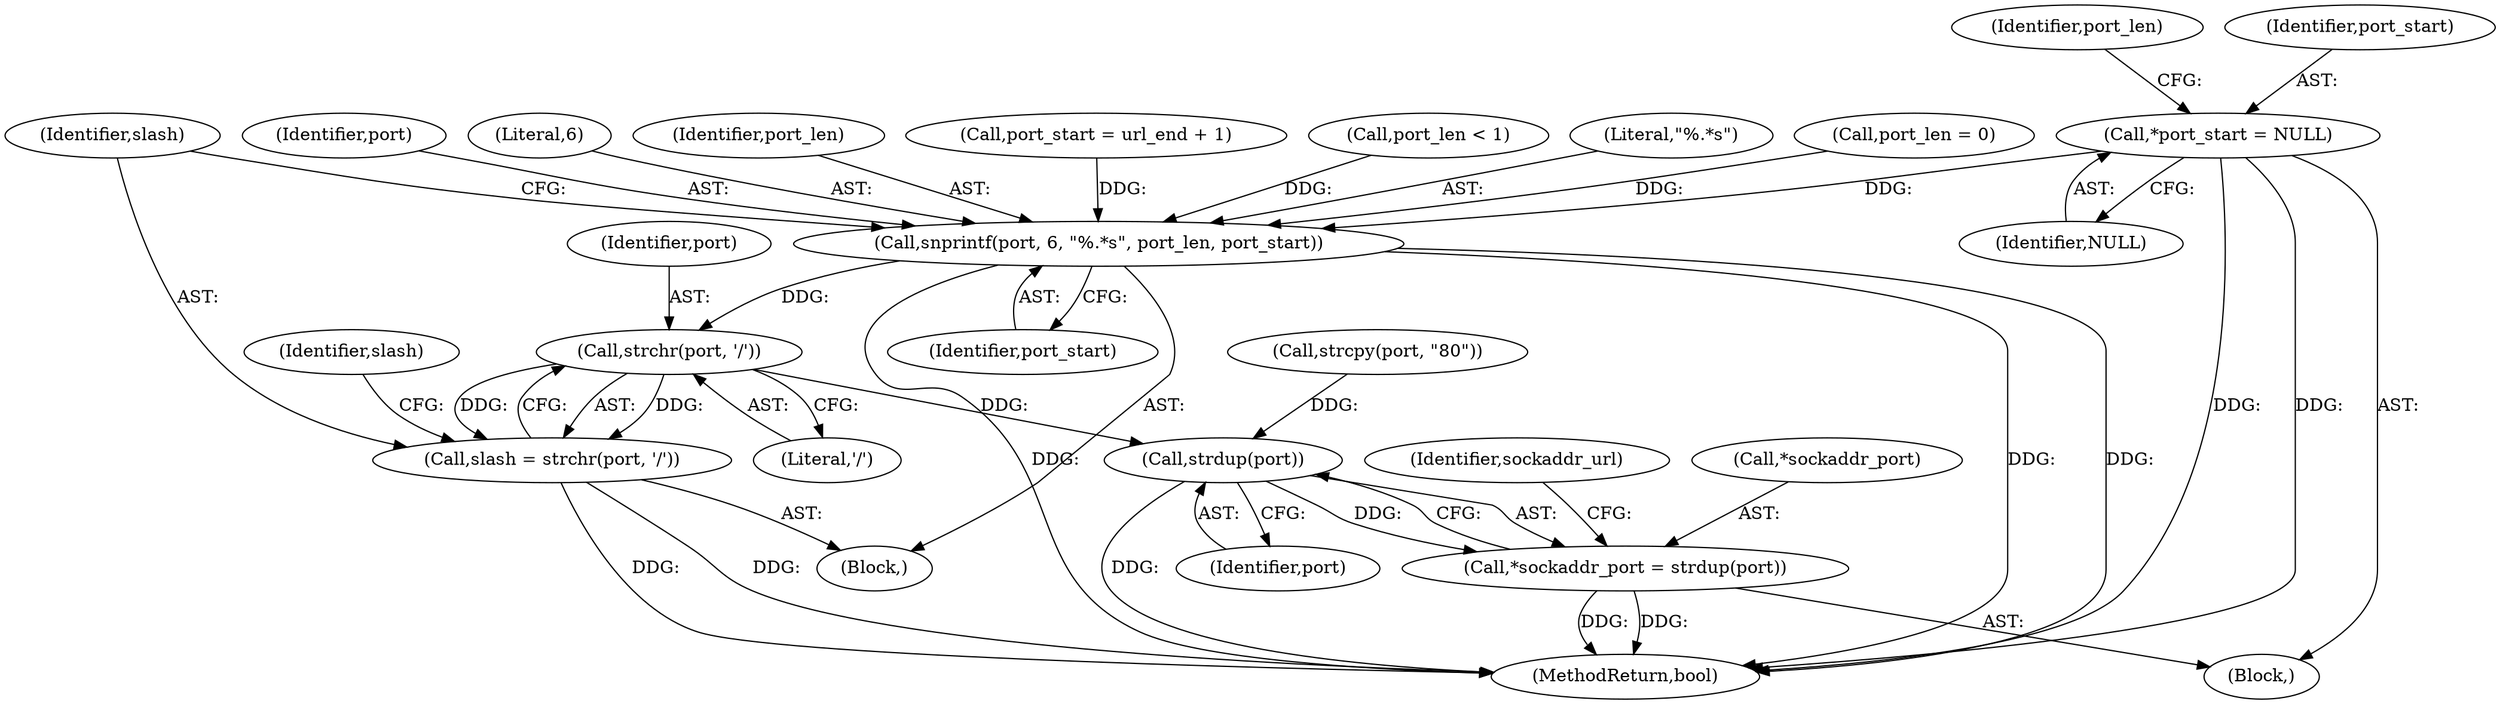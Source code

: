 digraph "0_cgminer_e1c5050734123973b99d181c45e74b2cbb00272e@pointer" {
"1000111" [label="(Call,*port_start = NULL)"];
"1000216" [label="(Call,snprintf(port, 6, \"%.*s\", port_len, port_start))"];
"1000224" [label="(Call,strchr(port, '/'))"];
"1000222" [label="(Call,slash = strchr(port, '/'))"];
"1000240" [label="(Call,strdup(port))"];
"1000237" [label="(Call,*sockaddr_port = strdup(port))"];
"1000224" [label="(Call,strchr(port, '/'))"];
"1000220" [label="(Identifier,port_len)"];
"1000221" [label="(Identifier,port_start)"];
"1000191" [label="(Call,port_start = url_end + 1)"];
"1000186" [label="(Call,port_len < 1)"];
"1000223" [label="(Identifier,slash)"];
"1000249" [label="(MethodReturn,bool)"];
"1000222" [label="(Call,slash = strchr(port, '/'))"];
"1000225" [label="(Identifier,port)"];
"1000111" [label="(Call,*port_start = NULL)"];
"1000113" [label="(Identifier,NULL)"];
"1000219" [label="(Literal,\"%.*s\")"];
"1000119" [label="(Identifier,port_len)"];
"1000118" [label="(Call,port_len = 0)"];
"1000214" [label="(Block,)"];
"1000216" [label="(Call,snprintf(port, 6, \"%.*s\", port_len, port_start))"];
"1000237" [label="(Call,*sockaddr_port = strdup(port))"];
"1000217" [label="(Identifier,port)"];
"1000240" [label="(Call,strdup(port))"];
"1000112" [label="(Identifier,port_start)"];
"1000228" [label="(Identifier,slash)"];
"1000241" [label="(Identifier,port)"];
"1000244" [label="(Identifier,sockaddr_url)"];
"1000238" [label="(Call,*sockaddr_port)"];
"1000226" [label="(Literal,'/')"];
"1000218" [label="(Literal,6)"];
"1000234" [label="(Call,strcpy(port, \"80\"))"];
"1000105" [label="(Block,)"];
"1000111" -> "1000105"  [label="AST: "];
"1000111" -> "1000113"  [label="CFG: "];
"1000112" -> "1000111"  [label="AST: "];
"1000113" -> "1000111"  [label="AST: "];
"1000119" -> "1000111"  [label="CFG: "];
"1000111" -> "1000249"  [label="DDG: "];
"1000111" -> "1000249"  [label="DDG: "];
"1000111" -> "1000216"  [label="DDG: "];
"1000216" -> "1000214"  [label="AST: "];
"1000216" -> "1000221"  [label="CFG: "];
"1000217" -> "1000216"  [label="AST: "];
"1000218" -> "1000216"  [label="AST: "];
"1000219" -> "1000216"  [label="AST: "];
"1000220" -> "1000216"  [label="AST: "];
"1000221" -> "1000216"  [label="AST: "];
"1000223" -> "1000216"  [label="CFG: "];
"1000216" -> "1000249"  [label="DDG: "];
"1000216" -> "1000249"  [label="DDG: "];
"1000216" -> "1000249"  [label="DDG: "];
"1000186" -> "1000216"  [label="DDG: "];
"1000118" -> "1000216"  [label="DDG: "];
"1000191" -> "1000216"  [label="DDG: "];
"1000216" -> "1000224"  [label="DDG: "];
"1000224" -> "1000222"  [label="AST: "];
"1000224" -> "1000226"  [label="CFG: "];
"1000225" -> "1000224"  [label="AST: "];
"1000226" -> "1000224"  [label="AST: "];
"1000222" -> "1000224"  [label="CFG: "];
"1000224" -> "1000222"  [label="DDG: "];
"1000224" -> "1000222"  [label="DDG: "];
"1000224" -> "1000240"  [label="DDG: "];
"1000222" -> "1000214"  [label="AST: "];
"1000223" -> "1000222"  [label="AST: "];
"1000228" -> "1000222"  [label="CFG: "];
"1000222" -> "1000249"  [label="DDG: "];
"1000222" -> "1000249"  [label="DDG: "];
"1000240" -> "1000237"  [label="AST: "];
"1000240" -> "1000241"  [label="CFG: "];
"1000241" -> "1000240"  [label="AST: "];
"1000237" -> "1000240"  [label="CFG: "];
"1000240" -> "1000249"  [label="DDG: "];
"1000240" -> "1000237"  [label="DDG: "];
"1000234" -> "1000240"  [label="DDG: "];
"1000237" -> "1000105"  [label="AST: "];
"1000238" -> "1000237"  [label="AST: "];
"1000244" -> "1000237"  [label="CFG: "];
"1000237" -> "1000249"  [label="DDG: "];
"1000237" -> "1000249"  [label="DDG: "];
}
